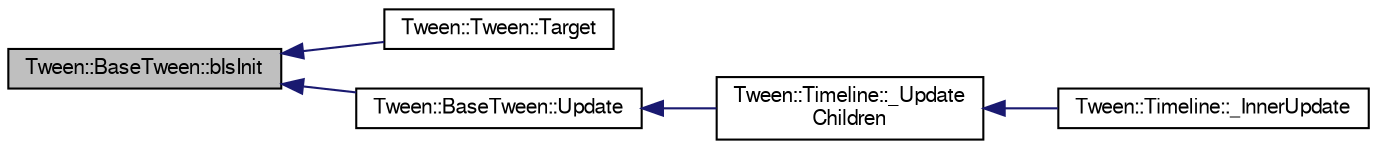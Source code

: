 digraph "Tween::BaseTween::bIsInit"
{
  bgcolor="transparent";
  edge [fontname="FreeSans",fontsize="10",labelfontname="FreeSans",labelfontsize="10"];
  node [fontname="FreeSans",fontsize="10",shape=record];
  rankdir="LR";
  Node1 [label="Tween::BaseTween::bIsInit",height=0.2,width=0.4,color="black", fillcolor="grey75", style="filled" fontcolor="black"];
  Node1 -> Node2 [dir="back",color="midnightblue",fontsize="10",style="solid",fontname="FreeSans"];
  Node2 [label="Tween::Tween::Target",height=0.2,width=0.4,color="black",URL="$d8/dca/classTween_1_1Tween.html#ada0636f0bfa783032256985c9ec2c883"];
  Node1 -> Node3 [dir="back",color="midnightblue",fontsize="10",style="solid",fontname="FreeSans"];
  Node3 [label="Tween::BaseTween::Update",height=0.2,width=0.4,color="black",URL="$dc/d9e/classTween_1_1BaseTween.html#a4f5403f740f7692474ae91f2f5af560a"];
  Node3 -> Node4 [dir="back",color="midnightblue",fontsize="10",style="solid",fontname="FreeSans"];
  Node4 [label="Tween::Timeline::_Update\lChildren",height=0.2,width=0.4,color="black",URL="$d5/d9c/classTween_1_1Timeline.html#a7f1860da70dcd33ee12f19d94cfeb50f"];
  Node4 -> Node5 [dir="back",color="midnightblue",fontsize="10",style="solid",fontname="FreeSans"];
  Node5 [label="Tween::Timeline::_InnerUpdate",height=0.2,width=0.4,color="black",URL="$d5/d9c/classTween_1_1Timeline.html#a46fb15526436d8d9bd9d704b875e80f9"];
}
